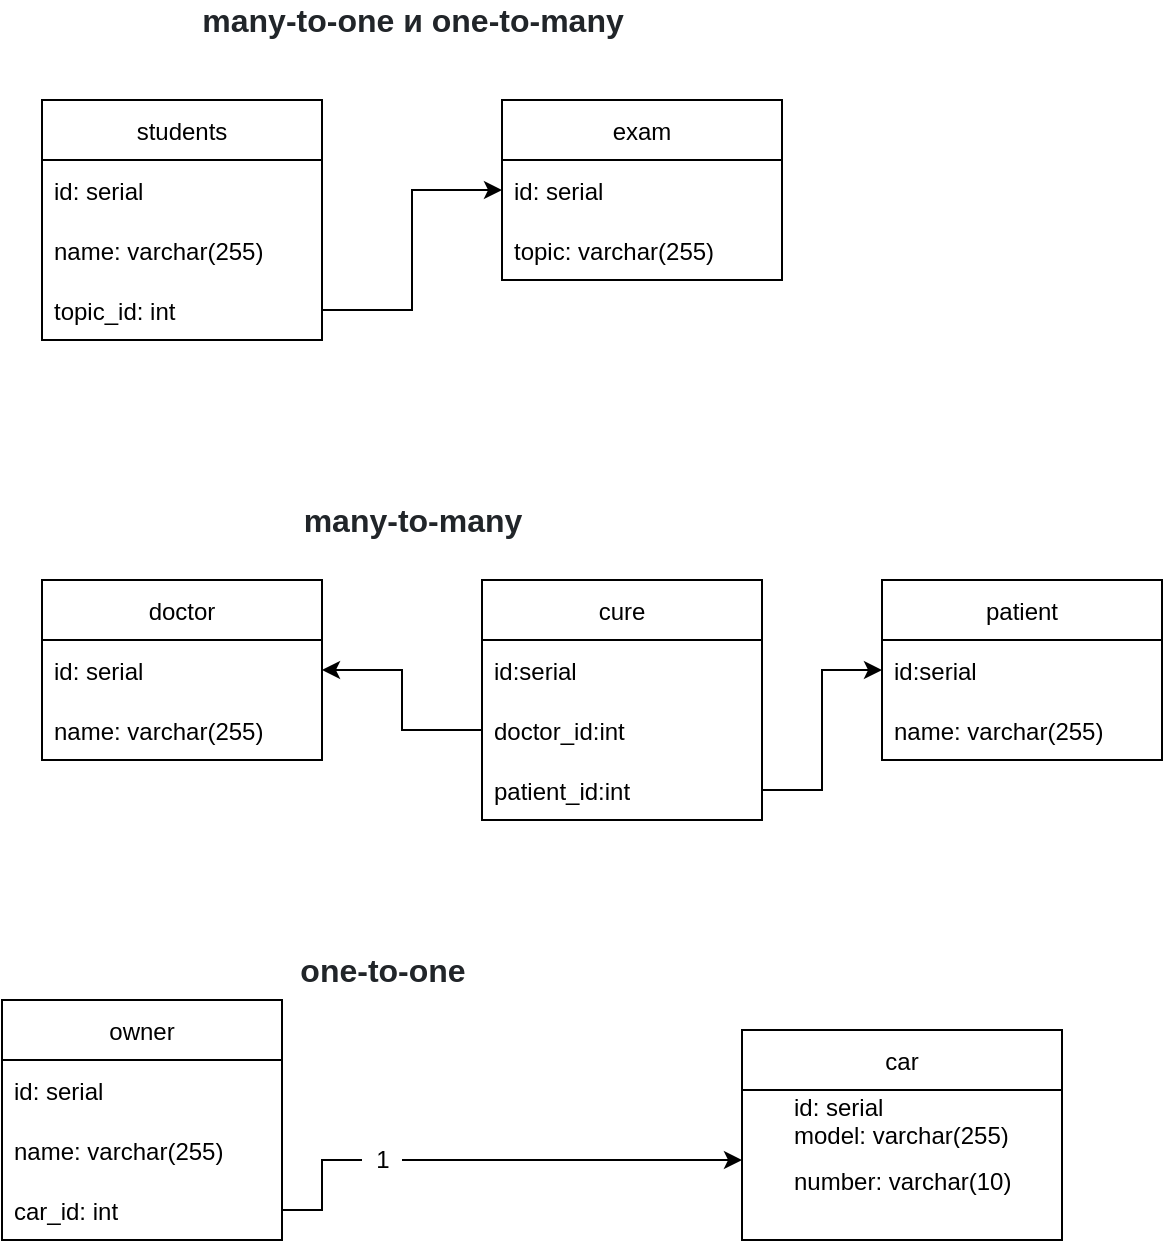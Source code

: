 <mxfile version="16.4.6" type="device"><diagram id="_GIlyhQoxvmxNv_41h1P" name="Page-1"><mxGraphModel dx="1219" dy="1018" grid="1" gridSize="10" guides="1" tooltips="1" connect="1" arrows="1" fold="1" page="1" pageScale="1" pageWidth="827" pageHeight="1169" math="0" shadow="0"><root><mxCell id="0"/><mxCell id="1" parent="0"/><mxCell id="7voitkEc5HibuS2nAkN4-1" value="students" style="swimlane;fontStyle=0;childLayout=stackLayout;horizontal=1;startSize=30;horizontalStack=0;resizeParent=1;resizeParentMax=0;resizeLast=0;collapsible=1;marginBottom=0;" vertex="1" parent="1"><mxGeometry x="150" y="120" width="140" height="120" as="geometry"/></mxCell><mxCell id="7voitkEc5HibuS2nAkN4-2" value="id: serial" style="text;strokeColor=none;fillColor=none;align=left;verticalAlign=middle;spacingLeft=4;spacingRight=4;overflow=hidden;points=[[0,0.5],[1,0.5]];portConstraint=eastwest;rotatable=0;" vertex="1" parent="7voitkEc5HibuS2nAkN4-1"><mxGeometry y="30" width="140" height="30" as="geometry"/></mxCell><mxCell id="7voitkEc5HibuS2nAkN4-3" value="name: varchar(255)" style="text;strokeColor=none;fillColor=none;align=left;verticalAlign=middle;spacingLeft=4;spacingRight=4;overflow=hidden;points=[[0,0.5],[1,0.5]];portConstraint=eastwest;rotatable=0;" vertex="1" parent="7voitkEc5HibuS2nAkN4-1"><mxGeometry y="60" width="140" height="30" as="geometry"/></mxCell><mxCell id="7voitkEc5HibuS2nAkN4-5" value="topic_id: int" style="text;strokeColor=none;fillColor=none;align=left;verticalAlign=middle;spacingLeft=4;spacingRight=4;overflow=hidden;points=[[0,0.5],[1,0.5]];portConstraint=eastwest;rotatable=0;" vertex="1" parent="7voitkEc5HibuS2nAkN4-1"><mxGeometry y="90" width="140" height="30" as="geometry"/></mxCell><mxCell id="7voitkEc5HibuS2nAkN4-6" value="exam" style="swimlane;fontStyle=0;childLayout=stackLayout;horizontal=1;startSize=30;horizontalStack=0;resizeParent=1;resizeParentMax=0;resizeLast=0;collapsible=1;marginBottom=0;" vertex="1" parent="1"><mxGeometry x="380" y="120" width="140" height="90" as="geometry"/></mxCell><mxCell id="7voitkEc5HibuS2nAkN4-7" value="id: serial" style="text;strokeColor=none;fillColor=none;align=left;verticalAlign=middle;spacingLeft=4;spacingRight=4;overflow=hidden;points=[[0,0.5],[1,0.5]];portConstraint=eastwest;rotatable=0;" vertex="1" parent="7voitkEc5HibuS2nAkN4-6"><mxGeometry y="30" width="140" height="30" as="geometry"/></mxCell><mxCell id="7voitkEc5HibuS2nAkN4-8" value="topic: varchar(255)" style="text;strokeColor=none;fillColor=none;align=left;verticalAlign=middle;spacingLeft=4;spacingRight=4;overflow=hidden;points=[[0,0.5],[1,0.5]];portConstraint=eastwest;rotatable=0;" vertex="1" parent="7voitkEc5HibuS2nAkN4-6"><mxGeometry y="60" width="140" height="30" as="geometry"/></mxCell><mxCell id="7voitkEc5HibuS2nAkN4-10" value="" style="edgeStyle=elbowEdgeStyle;elbow=horizontal;endArrow=classic;html=1;rounded=0;entryX=0;entryY=0.5;entryDx=0;entryDy=0;exitX=1;exitY=0.5;exitDx=0;exitDy=0;" edge="1" parent="1" source="7voitkEc5HibuS2nAkN4-5" target="7voitkEc5HibuS2nAkN4-7"><mxGeometry width="50" height="50" relative="1" as="geometry"><mxPoint x="310" y="220" as="sourcePoint"/><mxPoint x="360" y="170" as="targetPoint"/></mxGeometry></mxCell><mxCell id="7voitkEc5HibuS2nAkN4-11" value="cure" style="swimlane;fontStyle=0;childLayout=stackLayout;horizontal=1;startSize=30;horizontalStack=0;resizeParent=1;resizeParentMax=0;resizeLast=0;collapsible=1;marginBottom=0;" vertex="1" parent="1"><mxGeometry x="370" y="360" width="140" height="120" as="geometry"/></mxCell><mxCell id="7voitkEc5HibuS2nAkN4-12" value="id:serial" style="text;strokeColor=none;fillColor=none;align=left;verticalAlign=middle;spacingLeft=4;spacingRight=4;overflow=hidden;points=[[0,0.5],[1,0.5]];portConstraint=eastwest;rotatable=0;" vertex="1" parent="7voitkEc5HibuS2nAkN4-11"><mxGeometry y="30" width="140" height="30" as="geometry"/></mxCell><mxCell id="7voitkEc5HibuS2nAkN4-13" value="doctor_id:int" style="text;strokeColor=none;fillColor=none;align=left;verticalAlign=middle;spacingLeft=4;spacingRight=4;overflow=hidden;points=[[0,0.5],[1,0.5]];portConstraint=eastwest;rotatable=0;" vertex="1" parent="7voitkEc5HibuS2nAkN4-11"><mxGeometry y="60" width="140" height="30" as="geometry"/></mxCell><mxCell id="7voitkEc5HibuS2nAkN4-14" value="patient_id:int" style="text;strokeColor=none;fillColor=none;align=left;verticalAlign=middle;spacingLeft=4;spacingRight=4;overflow=hidden;points=[[0,0.5],[1,0.5]];portConstraint=eastwest;rotatable=0;" vertex="1" parent="7voitkEc5HibuS2nAkN4-11"><mxGeometry y="90" width="140" height="30" as="geometry"/></mxCell><mxCell id="7voitkEc5HibuS2nAkN4-15" value="patient" style="swimlane;fontStyle=0;childLayout=stackLayout;horizontal=1;startSize=30;horizontalStack=0;resizeParent=1;resizeParentMax=0;resizeLast=0;collapsible=1;marginBottom=0;" vertex="1" parent="1"><mxGeometry x="570" y="360" width="140" height="90" as="geometry"/></mxCell><mxCell id="7voitkEc5HibuS2nAkN4-16" value="id:serial" style="text;strokeColor=none;fillColor=none;align=left;verticalAlign=middle;spacingLeft=4;spacingRight=4;overflow=hidden;points=[[0,0.5],[1,0.5]];portConstraint=eastwest;rotatable=0;" vertex="1" parent="7voitkEc5HibuS2nAkN4-15"><mxGeometry y="30" width="140" height="30" as="geometry"/></mxCell><mxCell id="7voitkEc5HibuS2nAkN4-17" value="name: varchar(255)" style="text;strokeColor=none;fillColor=none;align=left;verticalAlign=middle;spacingLeft=4;spacingRight=4;overflow=hidden;points=[[0,0.5],[1,0.5]];portConstraint=eastwest;rotatable=0;" vertex="1" parent="7voitkEc5HibuS2nAkN4-15"><mxGeometry y="60" width="140" height="30" as="geometry"/></mxCell><mxCell id="7voitkEc5HibuS2nAkN4-18" value="doctor" style="swimlane;fontStyle=0;childLayout=stackLayout;horizontal=1;startSize=30;horizontalStack=0;resizeParent=1;resizeParentMax=0;resizeLast=0;collapsible=1;marginBottom=0;" vertex="1" parent="1"><mxGeometry x="150" y="360" width="140" height="90" as="geometry"/></mxCell><mxCell id="7voitkEc5HibuS2nAkN4-19" value="id: serial" style="text;strokeColor=none;fillColor=none;align=left;verticalAlign=middle;spacingLeft=4;spacingRight=4;overflow=hidden;points=[[0,0.5],[1,0.5]];portConstraint=eastwest;rotatable=0;" vertex="1" parent="7voitkEc5HibuS2nAkN4-18"><mxGeometry y="30" width="140" height="30" as="geometry"/></mxCell><mxCell id="7voitkEc5HibuS2nAkN4-20" value="name: varchar(255)" style="text;strokeColor=none;fillColor=none;align=left;verticalAlign=middle;spacingLeft=4;spacingRight=4;overflow=hidden;points=[[0,0.5],[1,0.5]];portConstraint=eastwest;rotatable=0;" vertex="1" parent="7voitkEc5HibuS2nAkN4-18"><mxGeometry y="60" width="140" height="30" as="geometry"/></mxCell><mxCell id="7voitkEc5HibuS2nAkN4-22" value="" style="edgeStyle=elbowEdgeStyle;elbow=horizontal;endArrow=classic;html=1;rounded=0;entryX=0;entryY=0.5;entryDx=0;entryDy=0;exitX=1;exitY=0.5;exitDx=0;exitDy=0;" edge="1" parent="1" source="7voitkEc5HibuS2nAkN4-14" target="7voitkEc5HibuS2nAkN4-16"><mxGeometry width="50" height="50" relative="1" as="geometry"><mxPoint x="510" y="470" as="sourcePoint"/><mxPoint x="560" y="420" as="targetPoint"/></mxGeometry></mxCell><mxCell id="7voitkEc5HibuS2nAkN4-23" value="" style="edgeStyle=elbowEdgeStyle;elbow=horizontal;endArrow=classic;html=1;rounded=0;entryX=1;entryY=0.5;entryDx=0;entryDy=0;exitX=0;exitY=0.5;exitDx=0;exitDy=0;" edge="1" parent="1" source="7voitkEc5HibuS2nAkN4-13" target="7voitkEc5HibuS2nAkN4-19"><mxGeometry width="50" height="50" relative="1" as="geometry"><mxPoint x="300" y="470" as="sourcePoint"/><mxPoint x="350" y="420" as="targetPoint"/></mxGeometry></mxCell><mxCell id="7voitkEc5HibuS2nAkN4-24" value="car" style="swimlane;fontStyle=0;childLayout=stackLayout;horizontal=1;startSize=30;horizontalStack=0;resizeParent=1;resizeParentMax=0;resizeLast=0;collapsible=1;marginBottom=0;" vertex="1" parent="1"><mxGeometry x="500" y="585" width="160" height="105" as="geometry"/></mxCell><mxCell id="7voitkEc5HibuS2nAkN4-28" value="owner" style="swimlane;fontStyle=0;childLayout=stackLayout;horizontal=1;startSize=30;horizontalStack=0;resizeParent=1;resizeParentMax=0;resizeLast=0;collapsible=1;marginBottom=0;" vertex="1" parent="1"><mxGeometry x="130" y="570" width="140" height="120" as="geometry"/></mxCell><mxCell id="7voitkEc5HibuS2nAkN4-29" value="id: serial" style="text;strokeColor=none;fillColor=none;align=left;verticalAlign=middle;spacingLeft=4;spacingRight=4;overflow=hidden;points=[[0,0.5],[1,0.5]];portConstraint=eastwest;rotatable=0;" vertex="1" parent="7voitkEc5HibuS2nAkN4-28"><mxGeometry y="30" width="140" height="30" as="geometry"/></mxCell><mxCell id="7voitkEc5HibuS2nAkN4-30" value="name: varchar(255)" style="text;strokeColor=none;fillColor=none;align=left;verticalAlign=middle;spacingLeft=4;spacingRight=4;overflow=hidden;points=[[0,0.5],[1,0.5]];portConstraint=eastwest;rotatable=0;" vertex="1" parent="7voitkEc5HibuS2nAkN4-28"><mxGeometry y="60" width="140" height="30" as="geometry"/></mxCell><mxCell id="7voitkEc5HibuS2nAkN4-32" value="car_id: int" style="text;strokeColor=none;fillColor=none;align=left;verticalAlign=middle;spacingLeft=4;spacingRight=4;overflow=hidden;points=[[0,0.5],[1,0.5]];portConstraint=eastwest;rotatable=0;" vertex="1" parent="7voitkEc5HibuS2nAkN4-28"><mxGeometry y="90" width="140" height="30" as="geometry"/></mxCell><mxCell id="7voitkEc5HibuS2nAkN4-36" value="&lt;span style=&quot;box-sizing: border-box ; font-weight: bolder ; color: rgb(33 , 37 , 41) ; font-family: &amp;#34;arial&amp;#34; , &amp;#34;helvetica neue&amp;#34; , sans-serif ; font-size: 16px ; text-align: left ; background-color: rgb(255 , 255 , 255)&quot;&gt;many-to-one и&lt;/span&gt;&lt;span style=&quot;box-sizing: border-box ; font-weight: bolder ; color: rgb(33 , 37 , 41) ; font-family: &amp;#34;arial&amp;#34; , &amp;#34;helvetica neue&amp;#34; , sans-serif ; font-size: 16px ; text-align: left ; background-color: rgb(255 , 255 , 255)&quot;&gt;&amp;nbsp;one-to-many&lt;/span&gt;" style="text;html=1;align=center;verticalAlign=middle;resizable=0;points=[];autosize=1;strokeColor=none;fillColor=none;" vertex="1" parent="1"><mxGeometry x="220" y="70" width="230" height="20" as="geometry"/></mxCell><mxCell id="7voitkEc5HibuS2nAkN4-37" value="&lt;span style=&quot;box-sizing: border-box ; font-weight: bolder ; color: rgb(33 , 37 , 41) ; font-family: &amp;#34;arial&amp;#34; , &amp;#34;helvetica neue&amp;#34; , sans-serif ; font-size: 16px ; text-align: left ; background-color: rgb(255 , 255 , 255)&quot;&gt;one-to-one&lt;/span&gt;" style="text;html=1;align=center;verticalAlign=middle;resizable=0;points=[];autosize=1;strokeColor=none;fillColor=none;" vertex="1" parent="1"><mxGeometry x="270" y="545" width="100" height="20" as="geometry"/></mxCell><mxCell id="7voitkEc5HibuS2nAkN4-47" style="edgeStyle=orthogonalEdgeStyle;rounded=0;orthogonalLoop=1;jettySize=auto;html=1;exitX=1;exitY=0.5;exitDx=0;exitDy=0;startArrow=none;" edge="1" parent="1" source="7voitkEc5HibuS2nAkN4-43"><mxGeometry relative="1" as="geometry"><mxPoint x="500" y="650" as="targetPoint"/></mxGeometry></mxCell><mxCell id="7voitkEc5HibuS2nAkN4-38" value="&lt;span style=&quot;box-sizing: border-box ; font-weight: bolder ; color: rgb(33 , 37 , 41) ; font-family: &amp;#34;arial&amp;#34; , &amp;#34;helvetica neue&amp;#34; , sans-serif ; font-size: 16px ; text-align: left ; background-color: rgb(255 , 255 , 255)&quot;&gt;many-&lt;/span&gt;&lt;span style=&quot;box-sizing: border-box ; font-weight: bolder ; color: rgb(33 , 37 , 41) ; font-family: &amp;#34;arial&amp;#34; , &amp;#34;helvetica neue&amp;#34; , sans-serif ; font-size: 16px ; text-align: left ; background-color: rgb(255 , 255 , 255)&quot;&gt;to-&lt;/span&gt;&lt;span style=&quot;box-sizing: border-box ; font-weight: bolder ; color: rgb(33 , 37 , 41) ; font-family: &amp;#34;arial&amp;#34; , &amp;#34;helvetica neue&amp;#34; , sans-serif ; font-size: 16px ; text-align: left ; background-color: rgb(255 , 255 , 255)&quot;&gt;many&lt;/span&gt;" style="text;html=1;align=center;verticalAlign=middle;resizable=0;points=[];autosize=1;strokeColor=none;fillColor=none;" vertex="1" parent="1"><mxGeometry x="275" y="320" width="120" height="20" as="geometry"/></mxCell><mxCell id="7voitkEc5HibuS2nAkN4-43" value="1" style="text;html=1;align=center;verticalAlign=middle;resizable=0;points=[];autosize=1;strokeColor=none;fillColor=none;rotation=0;" vertex="1" parent="1"><mxGeometry x="310" y="640" width="20" height="20" as="geometry"/></mxCell><mxCell id="7voitkEc5HibuS2nAkN4-48" value="" style="edgeStyle=orthogonalEdgeStyle;rounded=0;orthogonalLoop=1;jettySize=auto;html=1;exitX=1;exitY=0.5;exitDx=0;exitDy=0;entryX=0;entryY=0.5;entryDx=0;entryDy=0;endArrow=none;" edge="1" parent="1" source="7voitkEc5HibuS2nAkN4-32" target="7voitkEc5HibuS2nAkN4-43"><mxGeometry relative="1" as="geometry"><mxPoint x="270" y="675" as="sourcePoint"/><mxPoint x="360" y="625" as="targetPoint"/></mxGeometry></mxCell><mxCell id="7voitkEc5HibuS2nAkN4-25" value="id: serial&#10;model: varchar(255)" style="text;strokeColor=none;fillColor=none;align=left;verticalAlign=middle;spacingLeft=4;spacingRight=4;overflow=hidden;points=[[0,0.5],[1,0.5]];portConstraint=eastwest;rotatable=0;" vertex="1" parent="1"><mxGeometry x="520" y="615" width="140" height="30" as="geometry"/></mxCell><mxCell id="7voitkEc5HibuS2nAkN4-26" value="number: varchar(10)" style="text;strokeColor=none;fillColor=none;align=left;verticalAlign=middle;spacingLeft=4;spacingRight=4;overflow=hidden;points=[[0,0.5],[1,0.5]];portConstraint=eastwest;rotatable=0;" vertex="1" parent="1"><mxGeometry x="520" y="645" width="140" height="30" as="geometry"/></mxCell></root></mxGraphModel></diagram></mxfile>
